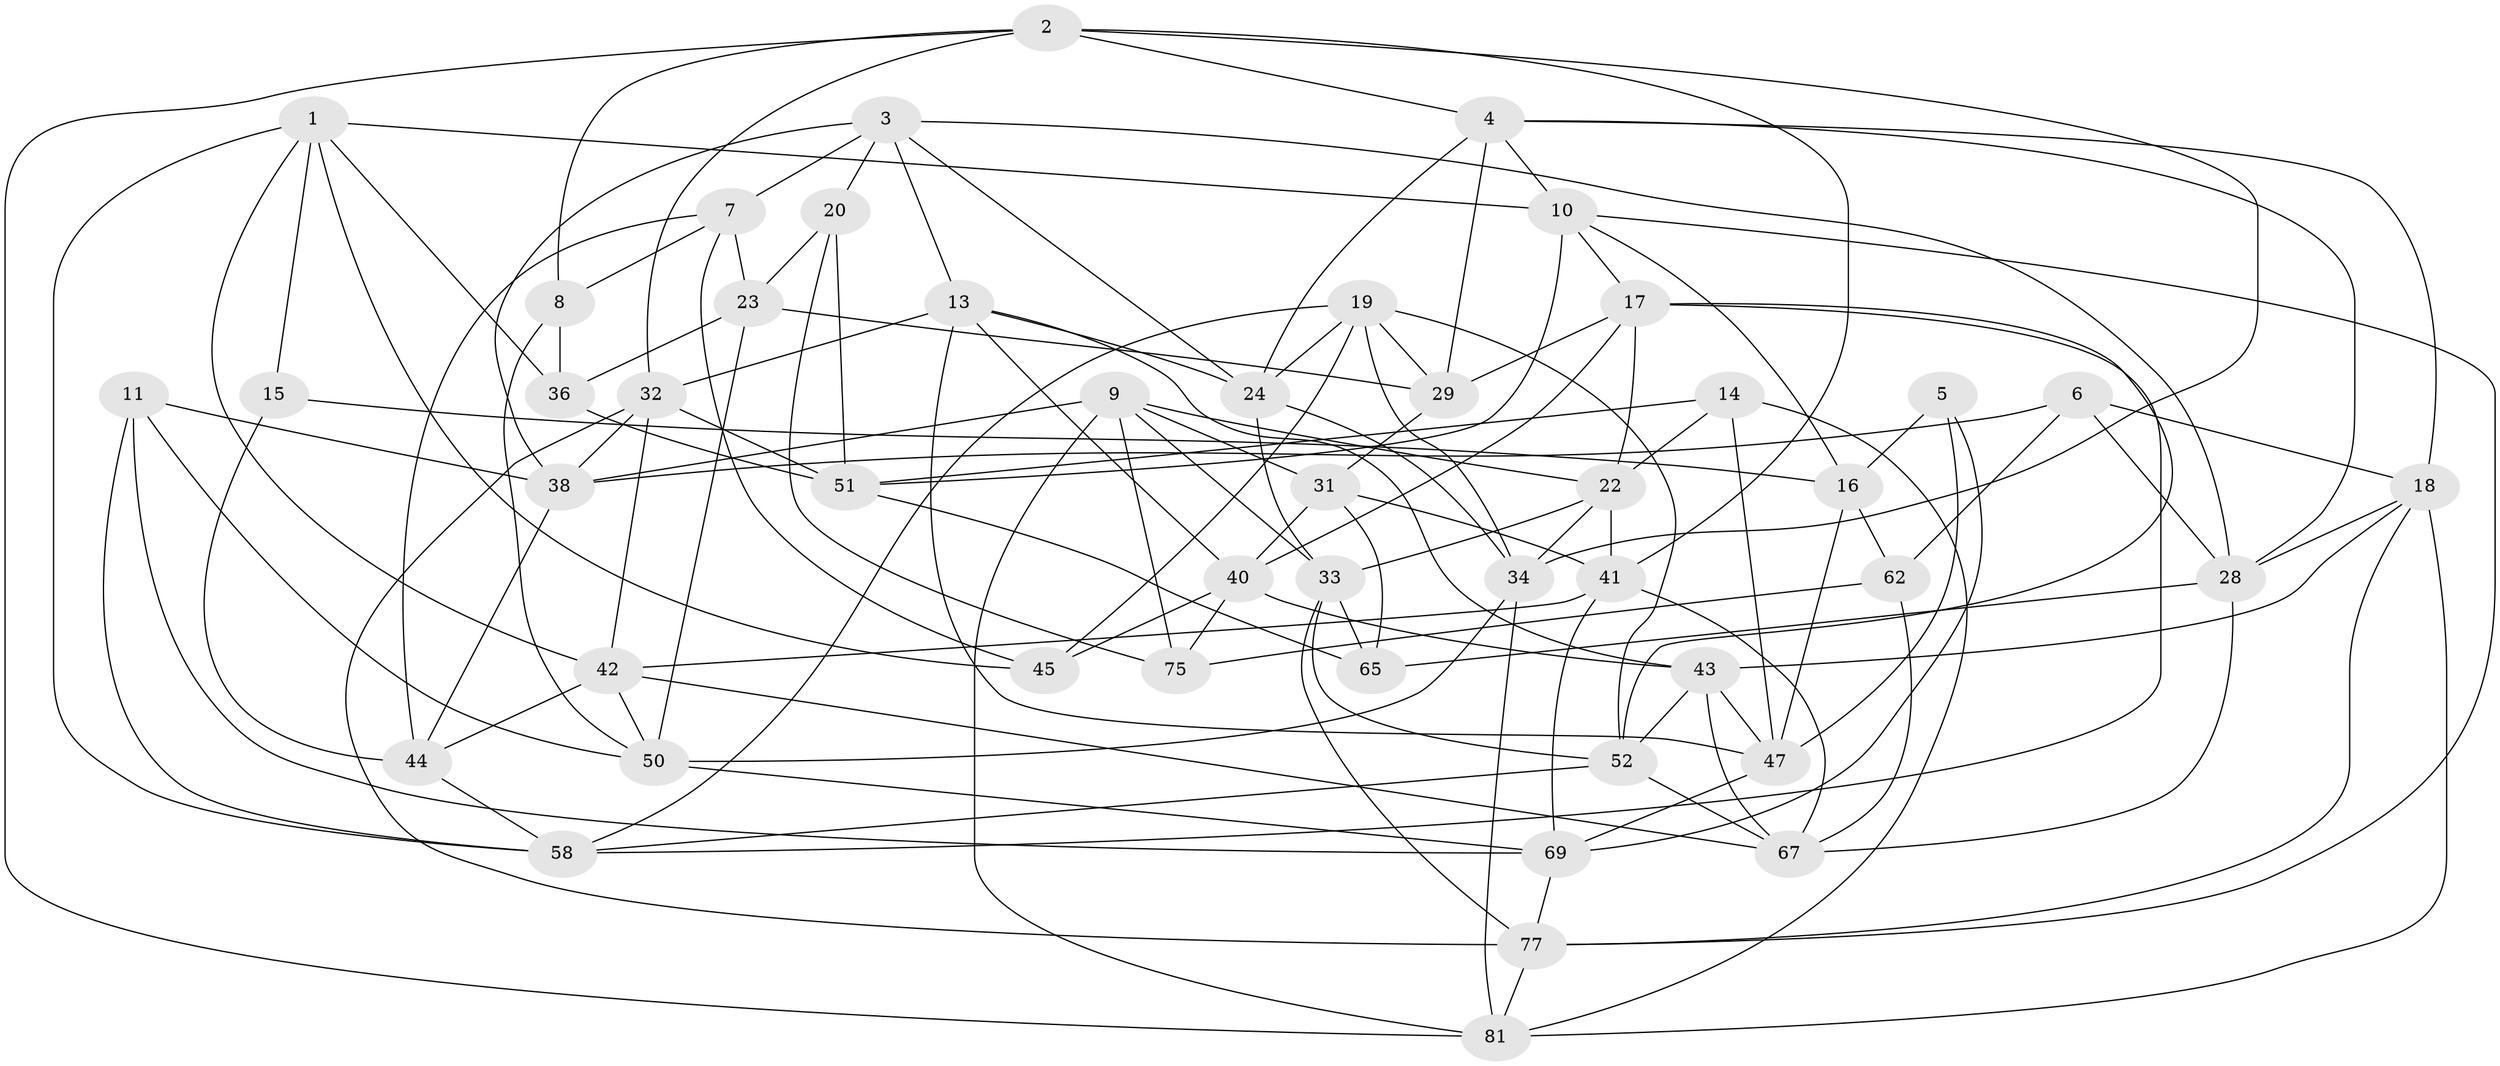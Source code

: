 // original degree distribution, {4: 1.0}
// Generated by graph-tools (version 1.1) at 2025/42/03/06/25 10:42:20]
// undirected, 48 vertices, 128 edges
graph export_dot {
graph [start="1"]
  node [color=gray90,style=filled];
  1 [super="+39"];
  2 [super="+12"];
  3 [super="+25"];
  4 [super="+54"];
  5;
  6;
  7 [super="+80"];
  8;
  9 [super="+49"];
  10 [super="+26"];
  11;
  13 [super="+82"];
  14;
  15;
  16 [super="+27"];
  17 [super="+70"];
  18 [super="+21"];
  19 [super="+76"];
  20;
  22 [super="+72"];
  23 [super="+30"];
  24 [super="+35"];
  28 [super="+63"];
  29 [super="+71"];
  31 [super="+46"];
  32 [super="+37"];
  33 [super="+66"];
  34 [super="+57"];
  36;
  38 [super="+48"];
  40 [super="+55"];
  41 [super="+73"];
  42 [super="+61"];
  43 [super="+59"];
  44 [super="+56"];
  45;
  47 [super="+64"];
  50 [super="+68"];
  51 [super="+53"];
  52 [super="+79"];
  58 [super="+60"];
  62;
  65;
  67 [super="+84"];
  69 [super="+74"];
  75;
  77 [super="+78"];
  81 [super="+83"];
  1 -- 42;
  1 -- 15;
  1 -- 45;
  1 -- 36;
  1 -- 58;
  1 -- 10;
  2 -- 4;
  2 -- 8;
  2 -- 32;
  2 -- 34;
  2 -- 81;
  2 -- 41;
  3 -- 7;
  3 -- 38;
  3 -- 24;
  3 -- 20;
  3 -- 28;
  3 -- 13;
  4 -- 28;
  4 -- 29;
  4 -- 24;
  4 -- 10;
  4 -- 18;
  5 -- 16 [weight=2];
  5 -- 69;
  5 -- 47;
  6 -- 62;
  6 -- 18;
  6 -- 28;
  6 -- 38;
  7 -- 44;
  7 -- 23 [weight=2];
  7 -- 8;
  7 -- 45;
  8 -- 36;
  8 -- 50;
  9 -- 33;
  9 -- 75;
  9 -- 22;
  9 -- 81;
  9 -- 38;
  9 -- 31;
  10 -- 51;
  10 -- 77;
  10 -- 16;
  10 -- 17;
  11 -- 38;
  11 -- 69;
  11 -- 50;
  11 -- 58;
  13 -- 47;
  13 -- 40;
  13 -- 24;
  13 -- 32;
  13 -- 43;
  14 -- 81;
  14 -- 51;
  14 -- 47;
  14 -- 22;
  15 -- 44 [weight=2];
  15 -- 16;
  16 -- 62;
  16 -- 47;
  17 -- 29;
  17 -- 52;
  17 -- 58;
  17 -- 40;
  17 -- 22;
  18 -- 28;
  18 -- 77;
  18 -- 43;
  18 -- 81;
  19 -- 24;
  19 -- 34;
  19 -- 29;
  19 -- 58;
  19 -- 45;
  19 -- 52;
  20 -- 75;
  20 -- 51;
  20 -- 23;
  22 -- 33;
  22 -- 41;
  22 -- 34;
  23 -- 29;
  23 -- 36;
  23 -- 50;
  24 -- 33;
  24 -- 34;
  28 -- 67;
  28 -- 65;
  29 -- 31 [weight=2];
  31 -- 41;
  31 -- 40;
  31 -- 65;
  32 -- 77;
  32 -- 51;
  32 -- 42;
  32 -- 38;
  33 -- 65;
  33 -- 77;
  33 -- 52;
  34 -- 81;
  34 -- 50;
  36 -- 51;
  38 -- 44;
  40 -- 45;
  40 -- 75;
  40 -- 43;
  41 -- 67;
  41 -- 69;
  41 -- 42;
  42 -- 67;
  42 -- 50;
  42 -- 44;
  43 -- 52;
  43 -- 67;
  43 -- 47;
  44 -- 58;
  47 -- 69;
  50 -- 69;
  51 -- 65;
  52 -- 58;
  52 -- 67;
  62 -- 67;
  62 -- 75;
  69 -- 77;
  77 -- 81;
}
